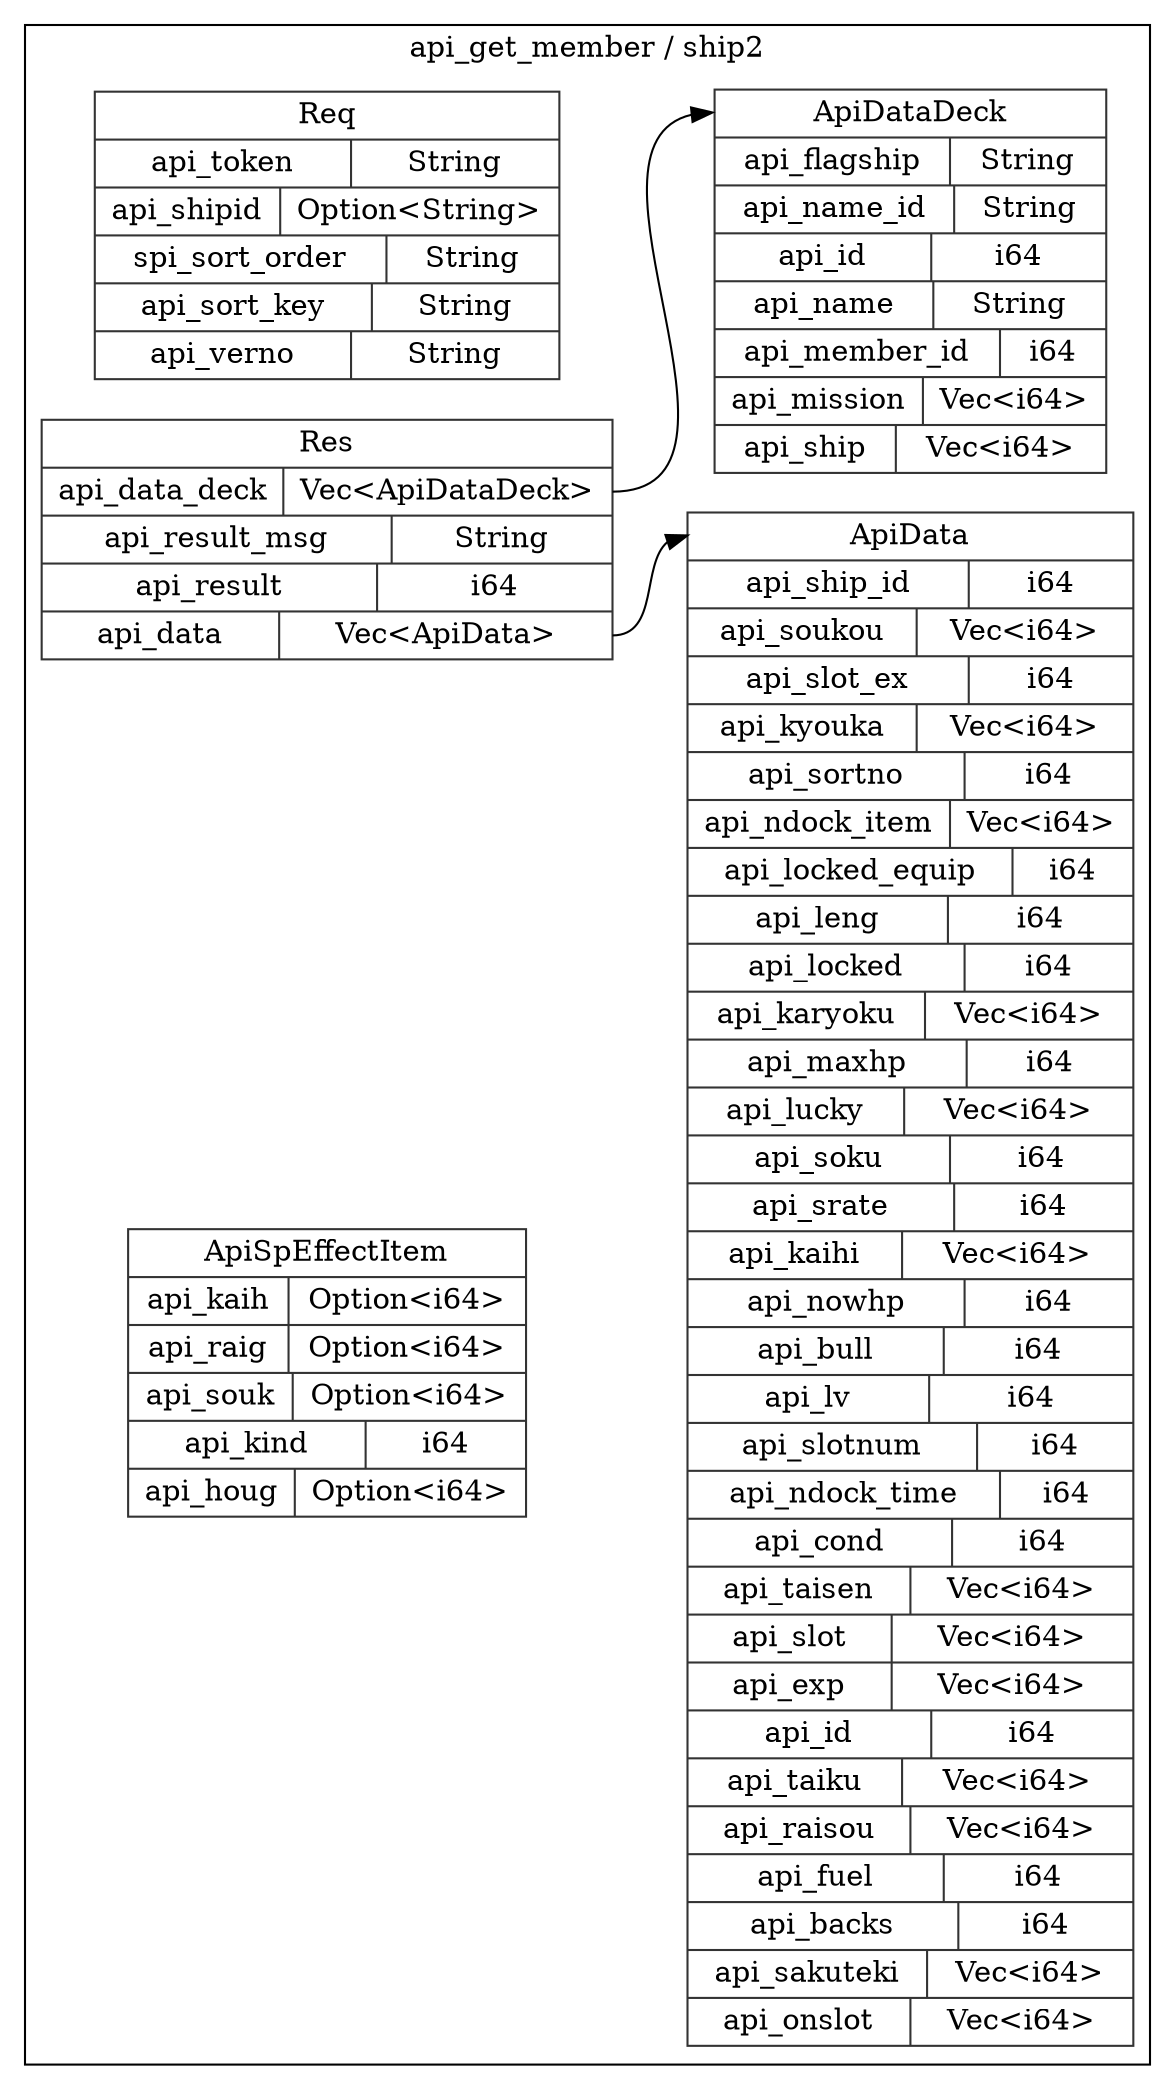 digraph {
  rankdir=LR;
  subgraph cluster_0 {
    label="api_get_member / ship2";
    node [style="filled", color=white, style="solid", color=gray20];
    api_get_member__ship2__ApiDataDeck [label="<ApiDataDeck> ApiDataDeck  | { api_flagship | <api_flagship> String } | { api_name_id | <api_name_id> String } | { api_id | <api_id> i64 } | { api_name | <api_name> String } | { api_member_id | <api_member_id> i64 } | { api_mission | <api_mission> Vec\<i64\> } | { api_ship | <api_ship> Vec\<i64\> }", shape=record];
    api_get_member__ship2__Req [label="<Req> Req  | { api_token | <api_token> String } | { api_shipid | <api_shipid> Option\<String\> } | { spi_sort_order | <spi_sort_order> String } | { api_sort_key | <api_sort_key> String } | { api_verno | <api_verno> String }", shape=record];
    api_get_member__ship2__Res [label="<Res> Res  | { api_data_deck | <api_data_deck> Vec\<ApiDataDeck\> } | { api_result_msg | <api_result_msg> String } | { api_result | <api_result> i64 } | { api_data | <api_data> Vec\<ApiData\> }", shape=record];
    api_get_member__ship2__Res:api_data_deck:e -> api_get_member__ship2__ApiDataDeck:ApiDataDeck:w;
    api_get_member__ship2__ApiData;
    api_get_member__ship2__Res:api_data:e -> api_get_member__ship2__ApiData:ApiData:w;
    api_get_member__ship2__ApiData [label="<ApiData> ApiData  | { api_ship_id | <api_ship_id> i64 } | { api_soukou | <api_soukou> Vec\<i64\> } | { api_slot_ex | <api_slot_ex> i64 } | { api_kyouka | <api_kyouka> Vec\<i64\> } | { api_sortno | <api_sortno> i64 } | { api_ndock_item | <api_ndock_item> Vec\<i64\> } | { api_locked_equip | <api_locked_equip> i64 } | { api_leng | <api_leng> i64 } | { api_locked | <api_locked> i64 } | { api_karyoku | <api_karyoku> Vec\<i64\> } | { api_maxhp | <api_maxhp> i64 } | { api_lucky | <api_lucky> Vec\<i64\> } | { api_soku | <api_soku> i64 } | { api_srate | <api_srate> i64 } | { api_kaihi | <api_kaihi> Vec\<i64\> } | { api_nowhp | <api_nowhp> i64 } | { api_bull | <api_bull> i64 } | { api_lv | <api_lv> i64 } | { api_slotnum | <api_slotnum> i64 } | { api_ndock_time | <api_ndock_time> i64 } | { api_cond | <api_cond> i64 } | { api_taisen | <api_taisen> Vec\<i64\> } | { api_slot | <api_slot> Vec\<i64\> } | { api_exp | <api_exp> Vec\<i64\> } | { api_id | <api_id> i64 } | { api_taiku | <api_taiku> Vec\<i64\> } | { api_raisou | <api_raisou> Vec\<i64\> } | { api_fuel | <api_fuel> i64 } | { api_backs | <api_backs> i64 } | { api_sakuteki | <api_sakuteki> Vec\<i64\> } | { api_onslot | <api_onslot> Vec\<i64\> }", shape=record];
    api_get_member__ship2__ApiSpEffectItem [label="<ApiSpEffectItem> ApiSpEffectItem  | { api_kaih | <api_kaih> Option\<i64\> } | { api_raig | <api_raig> Option\<i64\> } | { api_souk | <api_souk> Option\<i64\> } | { api_kind | <api_kind> i64 } | { api_houg | <api_houg> Option\<i64\> }", shape=record];
  }
}
